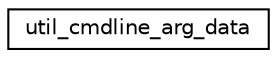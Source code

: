 digraph "Graphical Class Hierarchy"
{
 // LATEX_PDF_SIZE
  edge [fontname="Helvetica",fontsize="10",labelfontname="Helvetica",labelfontsize="10"];
  node [fontname="Helvetica",fontsize="10",shape=record];
  rankdir="LR";
  Node0 [label="util_cmdline_arg_data",height=0.2,width=0.4,color="black", fillcolor="white", style="filled",URL="$unionutil__cmdline__arg__data.html",tooltip=" "];
}
